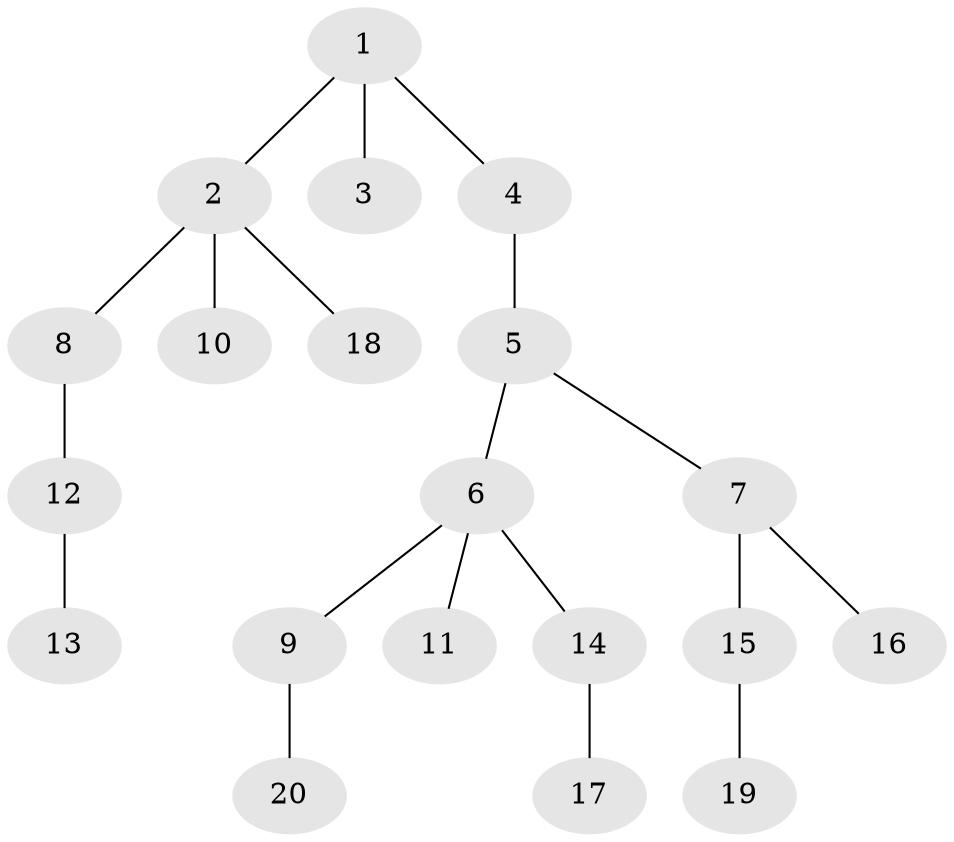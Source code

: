 // Generated by graph-tools (version 1.1) at 2025/46/02/15/25 05:46:28]
// undirected, 20 vertices, 19 edges
graph export_dot {
graph [start="1"]
  node [color=gray90,style=filled];
  1;
  2;
  3;
  4;
  5;
  6;
  7;
  8;
  9;
  10;
  11;
  12;
  13;
  14;
  15;
  16;
  17;
  18;
  19;
  20;
  1 -- 2;
  1 -- 3;
  1 -- 4;
  2 -- 8;
  2 -- 10;
  2 -- 18;
  4 -- 5;
  5 -- 6;
  5 -- 7;
  6 -- 9;
  6 -- 11;
  6 -- 14;
  7 -- 15;
  7 -- 16;
  8 -- 12;
  9 -- 20;
  12 -- 13;
  14 -- 17;
  15 -- 19;
}
